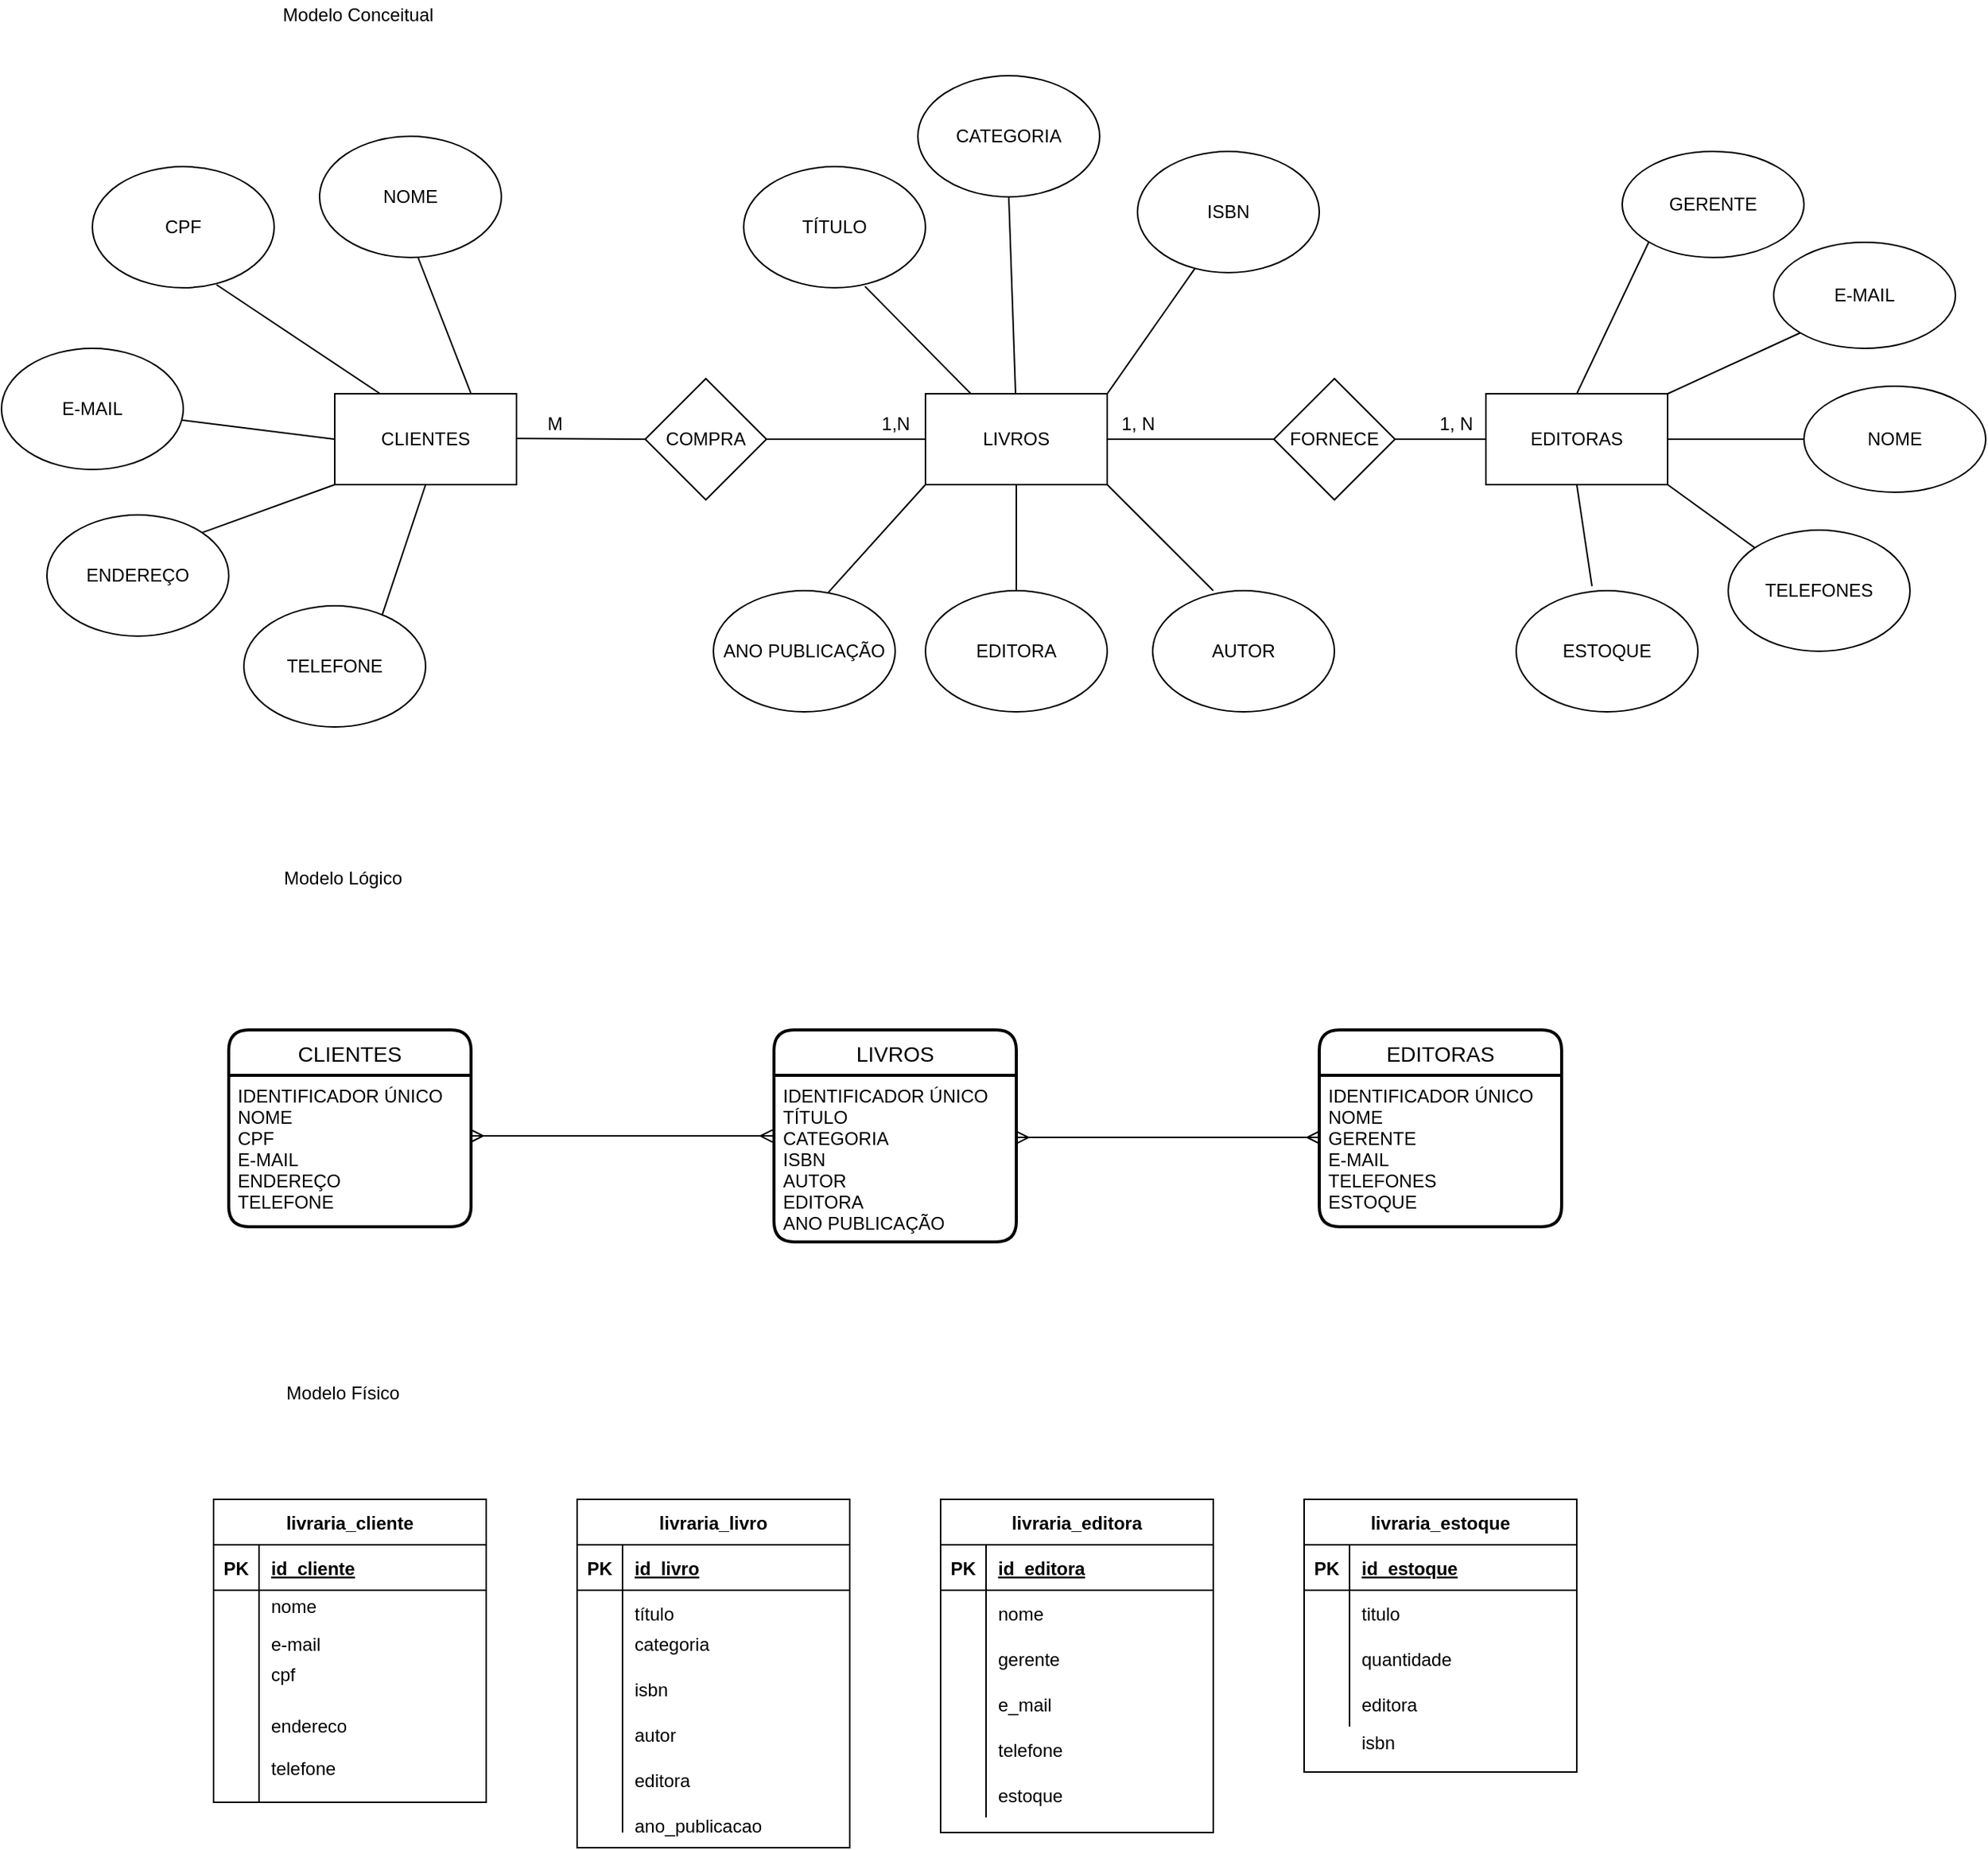 <mxfile version="16.6.6" type="github">
  <diagram id="KlXzqRpHOfjEEtAe2pPi" name="Page-1">
    <mxGraphModel dx="2249" dy="1963" grid="1" gridSize="10" guides="1" tooltips="1" connect="1" arrows="1" fold="1" page="1" pageScale="1" pageWidth="827" pageHeight="1169" math="0" shadow="0">
      <root>
        <mxCell id="0" />
        <mxCell id="1" parent="0" />
        <mxCell id="fMet8g_8rH-50JfMDpG9-1" value="Modelo Conceitual" style="text;html=1;align=center;verticalAlign=middle;resizable=0;points=[];autosize=1;strokeColor=none;fillColor=none;" vertex="1" parent="1">
          <mxGeometry x="-120" y="-70" width="110" height="20" as="geometry" />
        </mxCell>
        <mxCell id="fMet8g_8rH-50JfMDpG9-2" value="LIVROS" style="rounded=0;whiteSpace=wrap;html=1;" vertex="1" parent="1">
          <mxGeometry x="310" y="190" width="120" height="60" as="geometry" />
        </mxCell>
        <mxCell id="fMet8g_8rH-50JfMDpG9-4" value="" style="endArrow=none;html=1;rounded=0;exitX=1;exitY=0.5;exitDx=0;exitDy=0;startArrow=none;entryX=0;entryY=0.5;entryDx=0;entryDy=0;" edge="1" parent="1" source="fMet8g_8rH-50JfMDpG9-15" target="fMet8g_8rH-50JfMDpG9-7">
          <mxGeometry width="50" height="50" relative="1" as="geometry">
            <mxPoint x="380" y="210" as="sourcePoint" />
            <mxPoint x="590" y="220" as="targetPoint" />
          </mxGeometry>
        </mxCell>
        <mxCell id="fMet8g_8rH-50JfMDpG9-5" value="" style="endArrow=none;html=1;rounded=0;exitX=0;exitY=0.5;exitDx=0;exitDy=0;entryX=1;entryY=0.5;entryDx=0;entryDy=0;" edge="1" parent="1" source="fMet8g_8rH-50JfMDpG9-2" target="fMet8g_8rH-50JfMDpG9-9">
          <mxGeometry width="50" height="50" relative="1" as="geometry">
            <mxPoint x="380" y="210" as="sourcePoint" />
            <mxPoint x="210" y="220" as="targetPoint" />
          </mxGeometry>
        </mxCell>
        <mxCell id="fMet8g_8rH-50JfMDpG9-6" value="CLIENTES" style="rounded=0;whiteSpace=wrap;html=1;" vertex="1" parent="1">
          <mxGeometry x="-80" y="190" width="120" height="60" as="geometry" />
        </mxCell>
        <mxCell id="fMet8g_8rH-50JfMDpG9-7" value="EDITORAS" style="rounded=0;whiteSpace=wrap;html=1;" vertex="1" parent="1">
          <mxGeometry x="680" y="190" width="120" height="60" as="geometry" />
        </mxCell>
        <mxCell id="fMet8g_8rH-50JfMDpG9-8" value="" style="endArrow=none;html=1;rounded=0;exitX=0;exitY=0.5;exitDx=0;exitDy=0;" edge="1" parent="1" source="fMet8g_8rH-50JfMDpG9-9">
          <mxGeometry width="50" height="50" relative="1" as="geometry">
            <mxPoint x="120" y="219.5" as="sourcePoint" />
            <mxPoint x="40" y="219.5" as="targetPoint" />
          </mxGeometry>
        </mxCell>
        <mxCell id="fMet8g_8rH-50JfMDpG9-9" value="COMPRA" style="rhombus;whiteSpace=wrap;html=1;" vertex="1" parent="1">
          <mxGeometry x="125" y="180" width="80" height="80" as="geometry" />
        </mxCell>
        <mxCell id="fMet8g_8rH-50JfMDpG9-12" value="" style="endArrow=none;html=1;rounded=0;exitX=0.5;exitY=0;exitDx=0;exitDy=0;" edge="1" parent="1" source="fMet8g_8rH-50JfMDpG9-34">
          <mxGeometry width="50" height="50" relative="1" as="geometry">
            <mxPoint x="370" y="310" as="sourcePoint" />
            <mxPoint x="370" y="250" as="targetPoint" />
          </mxGeometry>
        </mxCell>
        <mxCell id="fMet8g_8rH-50JfMDpG9-15" value="FORNECE" style="rhombus;whiteSpace=wrap;html=1;" vertex="1" parent="1">
          <mxGeometry x="540" y="180" width="80" height="80" as="geometry" />
        </mxCell>
        <mxCell id="fMet8g_8rH-50JfMDpG9-16" value="" style="endArrow=none;html=1;rounded=0;exitX=1;exitY=0.5;exitDx=0;exitDy=0;" edge="1" parent="1" source="fMet8g_8rH-50JfMDpG9-2" target="fMet8g_8rH-50JfMDpG9-15">
          <mxGeometry width="50" height="50" relative="1" as="geometry">
            <mxPoint x="430" y="220" as="sourcePoint" />
            <mxPoint x="590" y="220" as="targetPoint" />
          </mxGeometry>
        </mxCell>
        <mxCell id="fMet8g_8rH-50JfMDpG9-17" value="E-MAIL" style="ellipse;whiteSpace=wrap;html=1;" vertex="1" parent="1">
          <mxGeometry x="870" y="90" width="120" height="70" as="geometry" />
        </mxCell>
        <mxCell id="fMet8g_8rH-50JfMDpG9-18" value="" style="endArrow=none;html=1;rounded=0;entryX=0;entryY=1;entryDx=0;entryDy=0;exitX=1;exitY=0;exitDx=0;exitDy=0;" edge="1" parent="1" source="fMet8g_8rH-50JfMDpG9-7" target="fMet8g_8rH-50JfMDpG9-17">
          <mxGeometry width="50" height="50" relative="1" as="geometry">
            <mxPoint x="700" y="190" as="sourcePoint" />
            <mxPoint x="750" y="140" as="targetPoint" />
          </mxGeometry>
        </mxCell>
        <mxCell id="fMet8g_8rH-50JfMDpG9-22" value="" style="endArrow=none;html=1;rounded=0;exitX=0.75;exitY=0;exitDx=0;exitDy=0;" edge="1" parent="1" source="fMet8g_8rH-50JfMDpG9-6">
          <mxGeometry width="50" height="50" relative="1" as="geometry">
            <mxPoint x="-25" y="190" as="sourcePoint" />
            <mxPoint x="-25" y="100" as="targetPoint" />
          </mxGeometry>
        </mxCell>
        <mxCell id="fMet8g_8rH-50JfMDpG9-23" value="NOME" style="ellipse;whiteSpace=wrap;html=1;" vertex="1" parent="1">
          <mxGeometry x="-90" y="20" width="120" height="80" as="geometry" />
        </mxCell>
        <mxCell id="fMet8g_8rH-50JfMDpG9-24" value="" style="endArrow=none;html=1;rounded=0;exitX=0.25;exitY=0;exitDx=0;exitDy=0;entryX=0.683;entryY=0.975;entryDx=0;entryDy=0;entryPerimeter=0;" edge="1" parent="1" source="fMet8g_8rH-50JfMDpG9-6" target="fMet8g_8rH-50JfMDpG9-25">
          <mxGeometry width="50" height="50" relative="1" as="geometry">
            <mxPoint x="-155" y="200" as="sourcePoint" />
            <mxPoint x="-155" y="110" as="targetPoint" />
          </mxGeometry>
        </mxCell>
        <mxCell id="fMet8g_8rH-50JfMDpG9-25" value="CPF" style="ellipse;whiteSpace=wrap;html=1;" vertex="1" parent="1">
          <mxGeometry x="-240" y="40" width="120" height="80" as="geometry" />
        </mxCell>
        <mxCell id="fMet8g_8rH-50JfMDpG9-26" value="" style="endArrow=none;html=1;rounded=0;exitX=0;exitY=0.5;exitDx=0;exitDy=0;" edge="1" parent="1" source="fMet8g_8rH-50JfMDpG9-6" target="fMet8g_8rH-50JfMDpG9-27">
          <mxGeometry width="50" height="50" relative="1" as="geometry">
            <mxPoint x="-140" y="280" as="sourcePoint" />
            <mxPoint x="-215" y="200" as="targetPoint" />
          </mxGeometry>
        </mxCell>
        <mxCell id="fMet8g_8rH-50JfMDpG9-27" value="E-MAIL" style="ellipse;whiteSpace=wrap;html=1;" vertex="1" parent="1">
          <mxGeometry x="-300" y="160" width="120" height="80" as="geometry" />
        </mxCell>
        <mxCell id="fMet8g_8rH-50JfMDpG9-28" value="" style="endArrow=none;html=1;rounded=0;exitX=0;exitY=1;exitDx=0;exitDy=0;entryX=1;entryY=0;entryDx=0;entryDy=0;" edge="1" parent="1" target="fMet8g_8rH-50JfMDpG9-29" source="fMet8g_8rH-50JfMDpG9-6">
          <mxGeometry width="50" height="50" relative="1" as="geometry">
            <mxPoint x="-80" y="320" as="sourcePoint" />
            <mxPoint x="-215" y="300" as="targetPoint" />
          </mxGeometry>
        </mxCell>
        <mxCell id="fMet8g_8rH-50JfMDpG9-29" value="ENDEREÇO" style="ellipse;whiteSpace=wrap;html=1;" vertex="1" parent="1">
          <mxGeometry x="-270" y="270" width="120" height="80" as="geometry" />
        </mxCell>
        <mxCell id="fMet8g_8rH-50JfMDpG9-30" value="" style="endArrow=none;html=1;rounded=0;exitX=0.5;exitY=1;exitDx=0;exitDy=0;entryX=0.75;entryY=0.125;entryDx=0;entryDy=0;entryPerimeter=0;" edge="1" parent="1" target="fMet8g_8rH-50JfMDpG9-31" source="fMet8g_8rH-50JfMDpG9-6">
          <mxGeometry width="50" height="50" relative="1" as="geometry">
            <mxPoint x="50" y="340" as="sourcePoint" />
            <mxPoint x="-85" y="390" as="targetPoint" />
          </mxGeometry>
        </mxCell>
        <mxCell id="fMet8g_8rH-50JfMDpG9-31" value="TELEFONE" style="ellipse;whiteSpace=wrap;html=1;" vertex="1" parent="1">
          <mxGeometry x="-140" y="330" width="120" height="80" as="geometry" />
        </mxCell>
        <mxCell id="fMet8g_8rH-50JfMDpG9-32" value="" style="endArrow=none;html=1;rounded=0;entryX=0.5;entryY=1;entryDx=0;entryDy=0;" edge="1" parent="1" target="fMet8g_8rH-50JfMDpG9-33">
          <mxGeometry width="50" height="50" relative="1" as="geometry">
            <mxPoint x="369.5" y="190" as="sourcePoint" />
            <mxPoint x="369.5" y="130" as="targetPoint" />
          </mxGeometry>
        </mxCell>
        <mxCell id="fMet8g_8rH-50JfMDpG9-33" value="CATEGORIA" style="ellipse;whiteSpace=wrap;html=1;" vertex="1" parent="1">
          <mxGeometry x="305" y="-20" width="120" height="80" as="geometry" />
        </mxCell>
        <mxCell id="fMet8g_8rH-50JfMDpG9-34" value="EDITORA" style="ellipse;whiteSpace=wrap;html=1;" vertex="1" parent="1">
          <mxGeometry x="310" y="320" width="120" height="80" as="geometry" />
        </mxCell>
        <mxCell id="fMet8g_8rH-50JfMDpG9-36" value="" style="endArrow=none;html=1;rounded=0;exitX=0.25;exitY=0;exitDx=0;exitDy=0;entryX=0.667;entryY=0.988;entryDx=0;entryDy=0;entryPerimeter=0;" edge="1" parent="1" source="fMet8g_8rH-50JfMDpG9-2" target="fMet8g_8rH-50JfMDpG9-37">
          <mxGeometry width="50" height="50" relative="1" as="geometry">
            <mxPoint x="300" y="190" as="sourcePoint" />
            <mxPoint x="229.5" y="130" as="targetPoint" />
          </mxGeometry>
        </mxCell>
        <mxCell id="fMet8g_8rH-50JfMDpG9-37" value="TÍTULO" style="ellipse;whiteSpace=wrap;html=1;" vertex="1" parent="1">
          <mxGeometry x="190" y="40" width="120" height="80" as="geometry" />
        </mxCell>
        <mxCell id="fMet8g_8rH-50JfMDpG9-38" value="" style="endArrow=none;html=1;rounded=0;exitX=1;exitY=0;exitDx=0;exitDy=0;entryX=0.317;entryY=0.963;entryDx=0;entryDy=0;entryPerimeter=0;" edge="1" parent="1" source="fMet8g_8rH-50JfMDpG9-2" target="fMet8g_8rH-50JfMDpG9-39">
          <mxGeometry width="50" height="50" relative="1" as="geometry">
            <mxPoint x="499.5" y="190" as="sourcePoint" />
            <mxPoint x="499.5" y="130" as="targetPoint" />
          </mxGeometry>
        </mxCell>
        <mxCell id="fMet8g_8rH-50JfMDpG9-39" value="ISBN" style="ellipse;whiteSpace=wrap;html=1;" vertex="1" parent="1">
          <mxGeometry x="450" y="30" width="120" height="80" as="geometry" />
        </mxCell>
        <mxCell id="fMet8g_8rH-50JfMDpG9-40" value="" style="endArrow=none;html=1;rounded=0;entryX=0;entryY=1;entryDx=0;entryDy=0;exitX=0.633;exitY=0.013;exitDx=0;exitDy=0;exitPerimeter=0;" edge="1" parent="1" source="fMet8g_8rH-50JfMDpG9-41" target="fMet8g_8rH-50JfMDpG9-2">
          <mxGeometry width="50" height="50" relative="1" as="geometry">
            <mxPoint x="240" y="310" as="sourcePoint" />
            <mxPoint x="240" y="250" as="targetPoint" />
          </mxGeometry>
        </mxCell>
        <mxCell id="fMet8g_8rH-50JfMDpG9-41" value="ANO PUBLICAÇÃO" style="ellipse;whiteSpace=wrap;html=1;" vertex="1" parent="1">
          <mxGeometry x="170" y="320" width="120" height="80" as="geometry" />
        </mxCell>
        <mxCell id="fMet8g_8rH-50JfMDpG9-42" value="" style="endArrow=none;html=1;rounded=0;entryX=1;entryY=1;entryDx=0;entryDy=0;" edge="1" parent="1" target="fMet8g_8rH-50JfMDpG9-2">
          <mxGeometry width="50" height="50" relative="1" as="geometry">
            <mxPoint x="500" y="320" as="sourcePoint" />
            <mxPoint x="500" y="260" as="targetPoint" />
          </mxGeometry>
        </mxCell>
        <mxCell id="fMet8g_8rH-50JfMDpG9-43" value="AUTOR" style="ellipse;whiteSpace=wrap;html=1;" vertex="1" parent="1">
          <mxGeometry x="460" y="320" width="120" height="80" as="geometry" />
        </mxCell>
        <mxCell id="fMet8g_8rH-50JfMDpG9-44" value="NOME" style="ellipse;whiteSpace=wrap;html=1;" vertex="1" parent="1">
          <mxGeometry x="890" y="185" width="120" height="70" as="geometry" />
        </mxCell>
        <mxCell id="fMet8g_8rH-50JfMDpG9-45" value="" style="endArrow=none;html=1;rounded=0;entryX=0;entryY=0.5;entryDx=0;entryDy=0;exitX=1;exitY=0.5;exitDx=0;exitDy=0;" edge="1" parent="1" target="fMet8g_8rH-50JfMDpG9-44" source="fMet8g_8rH-50JfMDpG9-7">
          <mxGeometry width="50" height="50" relative="1" as="geometry">
            <mxPoint x="870" y="280" as="sourcePoint" />
            <mxPoint x="920" y="230" as="targetPoint" />
          </mxGeometry>
        </mxCell>
        <mxCell id="fMet8g_8rH-50JfMDpG9-46" value="" style="endArrow=none;html=1;rounded=0;exitX=0;exitY=0;exitDx=0;exitDy=0;entryX=1;entryY=1;entryDx=0;entryDy=0;" edge="1" parent="1" source="fMet8g_8rH-50JfMDpG9-47" target="fMet8g_8rH-50JfMDpG9-7">
          <mxGeometry width="50" height="50" relative="1" as="geometry">
            <mxPoint x="850" y="290" as="sourcePoint" />
            <mxPoint x="760" y="250" as="targetPoint" />
          </mxGeometry>
        </mxCell>
        <mxCell id="fMet8g_8rH-50JfMDpG9-47" value="TELEFONES" style="ellipse;whiteSpace=wrap;html=1;" vertex="1" parent="1">
          <mxGeometry x="840" y="280" width="120" height="80" as="geometry" />
        </mxCell>
        <mxCell id="fMet8g_8rH-50JfMDpG9-48" value="M" style="text;html=1;align=center;verticalAlign=middle;resizable=0;points=[];autosize=1;strokeColor=none;fillColor=none;" vertex="1" parent="1">
          <mxGeometry x="50" y="200" width="30" height="20" as="geometry" />
        </mxCell>
        <mxCell id="fMet8g_8rH-50JfMDpG9-49" value="1,N" style="text;html=1;align=center;verticalAlign=middle;resizable=0;points=[];autosize=1;strokeColor=none;fillColor=none;" vertex="1" parent="1">
          <mxGeometry x="275" y="200" width="30" height="20" as="geometry" />
        </mxCell>
        <mxCell id="fMet8g_8rH-50JfMDpG9-50" value="1, N" style="text;html=1;align=center;verticalAlign=middle;resizable=0;points=[];autosize=1;strokeColor=none;fillColor=none;" vertex="1" parent="1">
          <mxGeometry x="430" y="200" width="40" height="20" as="geometry" />
        </mxCell>
        <mxCell id="fMet8g_8rH-50JfMDpG9-51" value="1, N" style="text;html=1;align=center;verticalAlign=middle;resizable=0;points=[];autosize=1;strokeColor=none;fillColor=none;" vertex="1" parent="1">
          <mxGeometry x="640" y="200" width="40" height="20" as="geometry" />
        </mxCell>
        <mxCell id="fMet8g_8rH-50JfMDpG9-52" value="ESTOQUE" style="ellipse;whiteSpace=wrap;html=1;" vertex="1" parent="1">
          <mxGeometry x="700" y="320" width="120" height="80" as="geometry" />
        </mxCell>
        <mxCell id="fMet8g_8rH-50JfMDpG9-53" value="" style="endArrow=none;html=1;rounded=0;exitX=0.417;exitY=-0.037;exitDx=0;exitDy=0;exitPerimeter=0;" edge="1" parent="1" source="fMet8g_8rH-50JfMDpG9-52">
          <mxGeometry width="50" height="50" relative="1" as="geometry">
            <mxPoint x="690" y="300" as="sourcePoint" />
            <mxPoint x="740" y="250" as="targetPoint" />
          </mxGeometry>
        </mxCell>
        <mxCell id="fMet8g_8rH-50JfMDpG9-57" value="GERENTE" style="ellipse;whiteSpace=wrap;html=1;" vertex="1" parent="1">
          <mxGeometry x="770" y="30" width="120" height="70" as="geometry" />
        </mxCell>
        <mxCell id="fMet8g_8rH-50JfMDpG9-58" value="" style="endArrow=none;html=1;rounded=0;entryX=0;entryY=1;entryDx=0;entryDy=0;exitX=0.5;exitY=0;exitDx=0;exitDy=0;" edge="1" parent="1" target="fMet8g_8rH-50JfMDpG9-57" source="fMet8g_8rH-50JfMDpG9-7">
          <mxGeometry width="50" height="50" relative="1" as="geometry">
            <mxPoint x="630" y="165" as="sourcePoint" />
            <mxPoint x="640" y="115" as="targetPoint" />
          </mxGeometry>
        </mxCell>
        <mxCell id="fMet8g_8rH-50JfMDpG9-63" value="&lt;span style=&quot;color: rgba(0 , 0 , 0 , 0) ; font-family: monospace ; font-size: 0px&quot;&gt;%3CmxGraphModel%3E%3Croot%3E%3CmxCell%20id%3D%220%22%2F%3E%3CmxCell%20id%3D%221%22%20parent%3D%220%22%2F%3E%3CmxCell%20id%3D%222%22%20value%3D%22Modelo%20L%C3%B3gico%22%20style%3D%22text%3Bhtml%3D1%3Balign%3Dcenter%3BverticalAlign%3Dmiddle%3Bresizable%3D0%3Bpoints%3D%5B%5D%3Bautosize%3D1%3BstrokeColor%3Dnone%3BfillColor%3Dnone%3B%22%20vertex%3D%221%22%20parent%3D%221%22%3E%3CmxGeometry%20x%3D%22-90%22%20y%3D%22290%22%20width%3D%2290%22%20height%3D%2220%22%20as%3D%22geometry%22%2F%3E%3C%2FmxCell%3E%3C%2Froot%3E%3C%2FmxGraphModel%3E&lt;/span&gt;" style="text;html=1;align=center;verticalAlign=middle;resizable=0;points=[];autosize=1;strokeColor=none;fillColor=none;" vertex="1" parent="1">
          <mxGeometry x="-180" y="500" width="20" height="20" as="geometry" />
        </mxCell>
        <mxCell id="fMet8g_8rH-50JfMDpG9-64" value="Modelo Lógico" style="text;html=1;align=center;verticalAlign=middle;resizable=0;points=[];autosize=1;strokeColor=none;fillColor=none;" vertex="1" parent="1">
          <mxGeometry x="-120" y="500" width="90" height="20" as="geometry" />
        </mxCell>
        <mxCell id="fMet8g_8rH-50JfMDpG9-65" value="EDITORAS" style="swimlane;childLayout=stackLayout;horizontal=1;startSize=30;horizontalStack=0;rounded=1;fontSize=14;fontStyle=0;strokeWidth=2;resizeParent=0;resizeLast=1;shadow=0;dashed=0;align=center;" vertex="1" parent="1">
          <mxGeometry x="570" y="610" width="160" height="130" as="geometry" />
        </mxCell>
        <mxCell id="fMet8g_8rH-50JfMDpG9-66" value="IDENTIFICADOR ÚNICO&#xa;NOME&#xa;GERENTE&#xa;E-MAIL&#xa;TELEFONES&#xa;ESTOQUE" style="align=left;strokeColor=none;fillColor=none;spacingLeft=4;fontSize=12;verticalAlign=top;resizable=0;rotatable=0;part=1;" vertex="1" parent="fMet8g_8rH-50JfMDpG9-65">
          <mxGeometry y="30" width="160" height="100" as="geometry" />
        </mxCell>
        <mxCell id="fMet8g_8rH-50JfMDpG9-67" value="LIVROS" style="swimlane;childLayout=stackLayout;horizontal=1;startSize=30;horizontalStack=0;rounded=1;fontSize=14;fontStyle=0;strokeWidth=2;resizeParent=0;resizeLast=1;shadow=0;dashed=0;align=center;" vertex="1" parent="1">
          <mxGeometry x="210" y="610" width="160" height="140" as="geometry" />
        </mxCell>
        <mxCell id="fMet8g_8rH-50JfMDpG9-68" value="IDENTIFICADOR ÚNICO&#xa;TÍTULO&#xa;CATEGORIA&#xa;ISBN&#xa;AUTOR&#xa;EDITORA&#xa;ANO PUBLICAÇÃO&#xa;" style="align=left;strokeColor=none;fillColor=none;spacingLeft=4;fontSize=12;verticalAlign=top;resizable=0;rotatable=0;part=1;" vertex="1" parent="fMet8g_8rH-50JfMDpG9-67">
          <mxGeometry y="30" width="160" height="110" as="geometry" />
        </mxCell>
        <mxCell id="fMet8g_8rH-50JfMDpG9-69" value="CLIENTES" style="swimlane;childLayout=stackLayout;horizontal=1;startSize=30;horizontalStack=0;rounded=1;fontSize=14;fontStyle=0;strokeWidth=2;resizeParent=0;resizeLast=1;shadow=0;dashed=0;align=center;" vertex="1" parent="1">
          <mxGeometry x="-150" y="610" width="160" height="130" as="geometry" />
        </mxCell>
        <mxCell id="fMet8g_8rH-50JfMDpG9-70" value="IDENTIFICADOR ÚNICO&#xa;NOME&#xa;CPF&#xa;E-MAIL&#xa;ENDEREÇO&#xa;TELEFONE&#xa;" style="align=left;strokeColor=none;fillColor=none;spacingLeft=4;fontSize=12;verticalAlign=top;resizable=0;rotatable=0;part=1;" vertex="1" parent="fMet8g_8rH-50JfMDpG9-69">
          <mxGeometry y="30" width="160" height="100" as="geometry" />
        </mxCell>
        <mxCell id="fMet8g_8rH-50JfMDpG9-71" value="" style="edgeStyle=entityRelationEdgeStyle;fontSize=12;html=1;endArrow=ERmany;startArrow=ERmany;rounded=0;entryX=-0.006;entryY=0.364;entryDx=0;entryDy=0;exitX=1;exitY=0.5;exitDx=0;exitDy=0;entryPerimeter=0;" edge="1" parent="1" target="fMet8g_8rH-50JfMDpG9-68">
          <mxGeometry width="100" height="100" relative="1" as="geometry">
            <mxPoint x="10" y="680" as="sourcePoint" />
            <mxPoint x="140" y="680" as="targetPoint" />
          </mxGeometry>
        </mxCell>
        <mxCell id="fMet8g_8rH-50JfMDpG9-72" value="" style="edgeStyle=entityRelationEdgeStyle;fontSize=12;html=1;endArrow=ERmany;startArrow=ERmany;rounded=0;exitX=1;exitY=0.5;exitDx=0;exitDy=0;" edge="1" parent="1">
          <mxGeometry width="100" height="100" relative="1" as="geometry">
            <mxPoint x="370" y="681.03" as="sourcePoint" />
            <mxPoint x="570" y="681" as="targetPoint" />
          </mxGeometry>
        </mxCell>
        <mxCell id="fMet8g_8rH-50JfMDpG9-75" value="Modelo Físico" style="text;html=1;align=center;verticalAlign=middle;resizable=0;points=[];autosize=1;strokeColor=none;fillColor=none;" vertex="1" parent="1">
          <mxGeometry x="-120" y="840" width="90" height="20" as="geometry" />
        </mxCell>
        <mxCell id="fMet8g_8rH-50JfMDpG9-76" value="livraria_cliente" style="shape=table;startSize=30;container=1;collapsible=1;childLayout=tableLayout;fixedRows=1;rowLines=0;fontStyle=1;align=center;resizeLast=1;" vertex="1" parent="1">
          <mxGeometry x="-160" y="920" width="180" height="200" as="geometry" />
        </mxCell>
        <mxCell id="fMet8g_8rH-50JfMDpG9-77" value="" style="shape=tableRow;horizontal=0;startSize=0;swimlaneHead=0;swimlaneBody=0;fillColor=none;collapsible=0;dropTarget=0;points=[[0,0.5],[1,0.5]];portConstraint=eastwest;top=0;left=0;right=0;bottom=1;" vertex="1" parent="fMet8g_8rH-50JfMDpG9-76">
          <mxGeometry y="30" width="180" height="30" as="geometry" />
        </mxCell>
        <mxCell id="fMet8g_8rH-50JfMDpG9-78" value="PK" style="shape=partialRectangle;connectable=0;fillColor=none;top=0;left=0;bottom=0;right=0;fontStyle=1;overflow=hidden;" vertex="1" parent="fMet8g_8rH-50JfMDpG9-77">
          <mxGeometry width="30" height="30" as="geometry">
            <mxRectangle width="30" height="30" as="alternateBounds" />
          </mxGeometry>
        </mxCell>
        <mxCell id="fMet8g_8rH-50JfMDpG9-79" value="id_cliente" style="shape=partialRectangle;connectable=0;fillColor=none;top=0;left=0;bottom=0;right=0;align=left;spacingLeft=6;fontStyle=5;overflow=hidden;" vertex="1" parent="fMet8g_8rH-50JfMDpG9-77">
          <mxGeometry x="30" width="150" height="30" as="geometry">
            <mxRectangle width="150" height="30" as="alternateBounds" />
          </mxGeometry>
        </mxCell>
        <mxCell id="fMet8g_8rH-50JfMDpG9-80" value="" style="shape=tableRow;horizontal=0;startSize=0;swimlaneHead=0;swimlaneBody=0;fillColor=none;collapsible=0;dropTarget=0;points=[[0,0.5],[1,0.5]];portConstraint=eastwest;top=0;left=0;right=0;bottom=0;" vertex="1" parent="fMet8g_8rH-50JfMDpG9-76">
          <mxGeometry y="60" width="180" height="20" as="geometry" />
        </mxCell>
        <mxCell id="fMet8g_8rH-50JfMDpG9-81" value="" style="shape=partialRectangle;connectable=0;fillColor=none;top=0;left=0;bottom=0;right=0;editable=1;overflow=hidden;" vertex="1" parent="fMet8g_8rH-50JfMDpG9-80">
          <mxGeometry width="30" height="20" as="geometry">
            <mxRectangle width="30" height="20" as="alternateBounds" />
          </mxGeometry>
        </mxCell>
        <mxCell id="fMet8g_8rH-50JfMDpG9-82" value="nome" style="shape=partialRectangle;connectable=0;fillColor=none;top=0;left=0;bottom=0;right=0;align=left;spacingLeft=6;overflow=hidden;" vertex="1" parent="fMet8g_8rH-50JfMDpG9-80">
          <mxGeometry x="30" width="150" height="20" as="geometry">
            <mxRectangle width="150" height="20" as="alternateBounds" />
          </mxGeometry>
        </mxCell>
        <mxCell id="fMet8g_8rH-50JfMDpG9-83" value="" style="shape=tableRow;horizontal=0;startSize=0;swimlaneHead=0;swimlaneBody=0;fillColor=none;collapsible=0;dropTarget=0;points=[[0,0.5],[1,0.5]];portConstraint=eastwest;top=0;left=0;right=0;bottom=0;" vertex="1" parent="fMet8g_8rH-50JfMDpG9-76">
          <mxGeometry y="80" width="180" height="60" as="geometry" />
        </mxCell>
        <mxCell id="fMet8g_8rH-50JfMDpG9-84" value="" style="shape=partialRectangle;connectable=0;fillColor=none;top=0;left=0;bottom=0;right=0;editable=1;overflow=hidden;" vertex="1" parent="fMet8g_8rH-50JfMDpG9-83">
          <mxGeometry width="30" height="60" as="geometry">
            <mxRectangle width="30" height="60" as="alternateBounds" />
          </mxGeometry>
        </mxCell>
        <mxCell id="fMet8g_8rH-50JfMDpG9-85" value="" style="shape=partialRectangle;connectable=0;fillColor=none;top=0;left=0;bottom=0;right=0;align=left;spacingLeft=6;overflow=hidden;" vertex="1" parent="fMet8g_8rH-50JfMDpG9-83">
          <mxGeometry x="30" width="150" height="60" as="geometry">
            <mxRectangle width="150" height="60" as="alternateBounds" />
          </mxGeometry>
        </mxCell>
        <mxCell id="fMet8g_8rH-50JfMDpG9-86" value="" style="shape=tableRow;horizontal=0;startSize=0;swimlaneHead=0;swimlaneBody=0;fillColor=none;collapsible=0;dropTarget=0;points=[[0,0.5],[1,0.5]];portConstraint=eastwest;top=0;left=0;right=0;bottom=0;" vertex="1" parent="fMet8g_8rH-50JfMDpG9-76">
          <mxGeometry y="140" width="180" height="60" as="geometry" />
        </mxCell>
        <mxCell id="fMet8g_8rH-50JfMDpG9-87" value="" style="shape=partialRectangle;connectable=0;fillColor=none;top=0;left=0;bottom=0;right=0;editable=1;overflow=hidden;" vertex="1" parent="fMet8g_8rH-50JfMDpG9-86">
          <mxGeometry width="30" height="60" as="geometry">
            <mxRectangle width="30" height="60" as="alternateBounds" />
          </mxGeometry>
        </mxCell>
        <mxCell id="fMet8g_8rH-50JfMDpG9-88" value="endereco&#xa;&#xa;telefone&#xa;" style="shape=partialRectangle;connectable=0;fillColor=none;top=0;left=0;bottom=0;right=0;align=left;spacingLeft=6;overflow=hidden;" vertex="1" parent="fMet8g_8rH-50JfMDpG9-86">
          <mxGeometry x="30" width="150" height="60" as="geometry">
            <mxRectangle width="150" height="60" as="alternateBounds" />
          </mxGeometry>
        </mxCell>
        <mxCell id="fMet8g_8rH-50JfMDpG9-89" value="livraria_livro" style="shape=table;startSize=30;container=1;collapsible=1;childLayout=tableLayout;fixedRows=1;rowLines=0;fontStyle=1;align=center;resizeLast=1;" vertex="1" parent="1">
          <mxGeometry x="80" y="920" width="180" height="230" as="geometry" />
        </mxCell>
        <mxCell id="fMet8g_8rH-50JfMDpG9-90" value="" style="shape=tableRow;horizontal=0;startSize=0;swimlaneHead=0;swimlaneBody=0;fillColor=none;collapsible=0;dropTarget=0;points=[[0,0.5],[1,0.5]];portConstraint=eastwest;top=0;left=0;right=0;bottom=1;" vertex="1" parent="fMet8g_8rH-50JfMDpG9-89">
          <mxGeometry y="30" width="180" height="30" as="geometry" />
        </mxCell>
        <mxCell id="fMet8g_8rH-50JfMDpG9-91" value="PK" style="shape=partialRectangle;connectable=0;fillColor=none;top=0;left=0;bottom=0;right=0;fontStyle=1;overflow=hidden;" vertex="1" parent="fMet8g_8rH-50JfMDpG9-90">
          <mxGeometry width="30" height="30" as="geometry">
            <mxRectangle width="30" height="30" as="alternateBounds" />
          </mxGeometry>
        </mxCell>
        <mxCell id="fMet8g_8rH-50JfMDpG9-92" value="id_livro" style="shape=partialRectangle;connectable=0;fillColor=none;top=0;left=0;bottom=0;right=0;align=left;spacingLeft=6;fontStyle=5;overflow=hidden;" vertex="1" parent="fMet8g_8rH-50JfMDpG9-90">
          <mxGeometry x="30" width="150" height="30" as="geometry">
            <mxRectangle width="150" height="30" as="alternateBounds" />
          </mxGeometry>
        </mxCell>
        <mxCell id="fMet8g_8rH-50JfMDpG9-93" value="" style="shape=tableRow;horizontal=0;startSize=0;swimlaneHead=0;swimlaneBody=0;fillColor=none;collapsible=0;dropTarget=0;points=[[0,0.5],[1,0.5]];portConstraint=eastwest;top=0;left=0;right=0;bottom=0;" vertex="1" parent="fMet8g_8rH-50JfMDpG9-89">
          <mxGeometry y="60" width="180" height="30" as="geometry" />
        </mxCell>
        <mxCell id="fMet8g_8rH-50JfMDpG9-94" value="" style="shape=partialRectangle;connectable=0;fillColor=none;top=0;left=0;bottom=0;right=0;editable=1;overflow=hidden;" vertex="1" parent="fMet8g_8rH-50JfMDpG9-93">
          <mxGeometry width="30" height="30" as="geometry">
            <mxRectangle width="30" height="30" as="alternateBounds" />
          </mxGeometry>
        </mxCell>
        <mxCell id="fMet8g_8rH-50JfMDpG9-95" value="título" style="shape=partialRectangle;connectable=0;fillColor=none;top=0;left=0;bottom=0;right=0;align=left;spacingLeft=6;overflow=hidden;" vertex="1" parent="fMet8g_8rH-50JfMDpG9-93">
          <mxGeometry x="30" width="150" height="30" as="geometry">
            <mxRectangle width="150" height="30" as="alternateBounds" />
          </mxGeometry>
        </mxCell>
        <mxCell id="fMet8g_8rH-50JfMDpG9-96" value="" style="shape=tableRow;horizontal=0;startSize=0;swimlaneHead=0;swimlaneBody=0;fillColor=none;collapsible=0;dropTarget=0;points=[[0,0.5],[1,0.5]];portConstraint=eastwest;top=0;left=0;right=0;bottom=0;" vertex="1" parent="fMet8g_8rH-50JfMDpG9-89">
          <mxGeometry y="90" width="180" height="30" as="geometry" />
        </mxCell>
        <mxCell id="fMet8g_8rH-50JfMDpG9-97" value="" style="shape=partialRectangle;connectable=0;fillColor=none;top=0;left=0;bottom=0;right=0;editable=1;overflow=hidden;" vertex="1" parent="fMet8g_8rH-50JfMDpG9-96">
          <mxGeometry width="30" height="30" as="geometry">
            <mxRectangle width="30" height="30" as="alternateBounds" />
          </mxGeometry>
        </mxCell>
        <mxCell id="fMet8g_8rH-50JfMDpG9-98" value="" style="shape=partialRectangle;connectable=0;fillColor=none;top=0;left=0;bottom=0;right=0;align=left;spacingLeft=6;overflow=hidden;" vertex="1" parent="fMet8g_8rH-50JfMDpG9-96">
          <mxGeometry x="30" width="150" height="30" as="geometry">
            <mxRectangle width="150" height="30" as="alternateBounds" />
          </mxGeometry>
        </mxCell>
        <mxCell id="fMet8g_8rH-50JfMDpG9-99" value="" style="shape=tableRow;horizontal=0;startSize=0;swimlaneHead=0;swimlaneBody=0;fillColor=none;collapsible=0;dropTarget=0;points=[[0,0.5],[1,0.5]];portConstraint=eastwest;top=0;left=0;right=0;bottom=0;" vertex="1" parent="fMet8g_8rH-50JfMDpG9-89">
          <mxGeometry y="120" width="180" height="100" as="geometry" />
        </mxCell>
        <mxCell id="fMet8g_8rH-50JfMDpG9-100" value="" style="shape=partialRectangle;connectable=0;fillColor=none;top=0;left=0;bottom=0;right=0;editable=1;overflow=hidden;" vertex="1" parent="fMet8g_8rH-50JfMDpG9-99">
          <mxGeometry width="30" height="100" as="geometry">
            <mxRectangle width="30" height="100" as="alternateBounds" />
          </mxGeometry>
        </mxCell>
        <mxCell id="fMet8g_8rH-50JfMDpG9-101" value="" style="shape=partialRectangle;connectable=0;fillColor=none;top=0;left=0;bottom=0;right=0;align=left;spacingLeft=6;overflow=hidden;" vertex="1" parent="fMet8g_8rH-50JfMDpG9-99">
          <mxGeometry x="30" width="150" height="100" as="geometry">
            <mxRectangle width="150" height="100" as="alternateBounds" />
          </mxGeometry>
        </mxCell>
        <mxCell id="fMet8g_8rH-50JfMDpG9-102" value="livraria_editora" style="shape=table;startSize=30;container=1;collapsible=1;childLayout=tableLayout;fixedRows=1;rowLines=0;fontStyle=1;align=center;resizeLast=1;" vertex="1" parent="1">
          <mxGeometry x="320" y="920" width="180" height="220" as="geometry" />
        </mxCell>
        <mxCell id="fMet8g_8rH-50JfMDpG9-103" value="" style="shape=tableRow;horizontal=0;startSize=0;swimlaneHead=0;swimlaneBody=0;fillColor=none;collapsible=0;dropTarget=0;points=[[0,0.5],[1,0.5]];portConstraint=eastwest;top=0;left=0;right=0;bottom=1;" vertex="1" parent="fMet8g_8rH-50JfMDpG9-102">
          <mxGeometry y="30" width="180" height="30" as="geometry" />
        </mxCell>
        <mxCell id="fMet8g_8rH-50JfMDpG9-104" value="PK" style="shape=partialRectangle;connectable=0;fillColor=none;top=0;left=0;bottom=0;right=0;fontStyle=1;overflow=hidden;" vertex="1" parent="fMet8g_8rH-50JfMDpG9-103">
          <mxGeometry width="30" height="30" as="geometry">
            <mxRectangle width="30" height="30" as="alternateBounds" />
          </mxGeometry>
        </mxCell>
        <mxCell id="fMet8g_8rH-50JfMDpG9-105" value="id_editora" style="shape=partialRectangle;connectable=0;fillColor=none;top=0;left=0;bottom=0;right=0;align=left;spacingLeft=6;fontStyle=5;overflow=hidden;" vertex="1" parent="fMet8g_8rH-50JfMDpG9-103">
          <mxGeometry x="30" width="150" height="30" as="geometry">
            <mxRectangle width="150" height="30" as="alternateBounds" />
          </mxGeometry>
        </mxCell>
        <mxCell id="fMet8g_8rH-50JfMDpG9-106" value="" style="shape=tableRow;horizontal=0;startSize=0;swimlaneHead=0;swimlaneBody=0;fillColor=none;collapsible=0;dropTarget=0;points=[[0,0.5],[1,0.5]];portConstraint=eastwest;top=0;left=0;right=0;bottom=0;" vertex="1" parent="fMet8g_8rH-50JfMDpG9-102">
          <mxGeometry y="60" width="180" height="30" as="geometry" />
        </mxCell>
        <mxCell id="fMet8g_8rH-50JfMDpG9-107" value="" style="shape=partialRectangle;connectable=0;fillColor=none;top=0;left=0;bottom=0;right=0;editable=1;overflow=hidden;" vertex="1" parent="fMet8g_8rH-50JfMDpG9-106">
          <mxGeometry width="30" height="30" as="geometry">
            <mxRectangle width="30" height="30" as="alternateBounds" />
          </mxGeometry>
        </mxCell>
        <mxCell id="fMet8g_8rH-50JfMDpG9-108" value="nome" style="shape=partialRectangle;connectable=0;fillColor=none;top=0;left=0;bottom=0;right=0;align=left;spacingLeft=6;overflow=hidden;" vertex="1" parent="fMet8g_8rH-50JfMDpG9-106">
          <mxGeometry x="30" width="150" height="30" as="geometry">
            <mxRectangle width="150" height="30" as="alternateBounds" />
          </mxGeometry>
        </mxCell>
        <mxCell id="fMet8g_8rH-50JfMDpG9-109" value="" style="shape=tableRow;horizontal=0;startSize=0;swimlaneHead=0;swimlaneBody=0;fillColor=none;collapsible=0;dropTarget=0;points=[[0,0.5],[1,0.5]];portConstraint=eastwest;top=0;left=0;right=0;bottom=0;" vertex="1" parent="fMet8g_8rH-50JfMDpG9-102">
          <mxGeometry y="90" width="180" height="30" as="geometry" />
        </mxCell>
        <mxCell id="fMet8g_8rH-50JfMDpG9-110" value="" style="shape=partialRectangle;connectable=0;fillColor=none;top=0;left=0;bottom=0;right=0;editable=1;overflow=hidden;" vertex="1" parent="fMet8g_8rH-50JfMDpG9-109">
          <mxGeometry width="30" height="30" as="geometry">
            <mxRectangle width="30" height="30" as="alternateBounds" />
          </mxGeometry>
        </mxCell>
        <mxCell id="fMet8g_8rH-50JfMDpG9-111" value="gerente" style="shape=partialRectangle;connectable=0;fillColor=none;top=0;left=0;bottom=0;right=0;align=left;spacingLeft=6;overflow=hidden;" vertex="1" parent="fMet8g_8rH-50JfMDpG9-109">
          <mxGeometry x="30" width="150" height="30" as="geometry">
            <mxRectangle width="150" height="30" as="alternateBounds" />
          </mxGeometry>
        </mxCell>
        <mxCell id="fMet8g_8rH-50JfMDpG9-112" value="" style="shape=tableRow;horizontal=0;startSize=0;swimlaneHead=0;swimlaneBody=0;fillColor=none;collapsible=0;dropTarget=0;points=[[0,0.5],[1,0.5]];portConstraint=eastwest;top=0;left=0;right=0;bottom=0;" vertex="1" parent="fMet8g_8rH-50JfMDpG9-102">
          <mxGeometry y="120" width="180" height="90" as="geometry" />
        </mxCell>
        <mxCell id="fMet8g_8rH-50JfMDpG9-113" value="" style="shape=partialRectangle;connectable=0;fillColor=none;top=0;left=0;bottom=0;right=0;editable=1;overflow=hidden;" vertex="1" parent="fMet8g_8rH-50JfMDpG9-112">
          <mxGeometry width="30" height="90" as="geometry">
            <mxRectangle width="30" height="90" as="alternateBounds" />
          </mxGeometry>
        </mxCell>
        <mxCell id="fMet8g_8rH-50JfMDpG9-114" value="telefone" style="shape=partialRectangle;connectable=0;fillColor=none;top=0;left=0;bottom=0;right=0;align=left;spacingLeft=6;overflow=hidden;" vertex="1" parent="fMet8g_8rH-50JfMDpG9-112">
          <mxGeometry x="30" width="150" height="90" as="geometry">
            <mxRectangle width="150" height="90" as="alternateBounds" />
          </mxGeometry>
        </mxCell>
        <mxCell id="fMet8g_8rH-50JfMDpG9-115" value="livraria_estoque" style="shape=table;startSize=30;container=1;collapsible=1;childLayout=tableLayout;fixedRows=1;rowLines=0;fontStyle=1;align=center;resizeLast=1;" vertex="1" parent="1">
          <mxGeometry x="560" y="920" width="180" height="180" as="geometry" />
        </mxCell>
        <mxCell id="fMet8g_8rH-50JfMDpG9-116" value="" style="shape=tableRow;horizontal=0;startSize=0;swimlaneHead=0;swimlaneBody=0;fillColor=none;collapsible=0;dropTarget=0;points=[[0,0.5],[1,0.5]];portConstraint=eastwest;top=0;left=0;right=0;bottom=1;" vertex="1" parent="fMet8g_8rH-50JfMDpG9-115">
          <mxGeometry y="30" width="180" height="30" as="geometry" />
        </mxCell>
        <mxCell id="fMet8g_8rH-50JfMDpG9-117" value="PK" style="shape=partialRectangle;connectable=0;fillColor=none;top=0;left=0;bottom=0;right=0;fontStyle=1;overflow=hidden;" vertex="1" parent="fMet8g_8rH-50JfMDpG9-116">
          <mxGeometry width="30" height="30" as="geometry">
            <mxRectangle width="30" height="30" as="alternateBounds" />
          </mxGeometry>
        </mxCell>
        <mxCell id="fMet8g_8rH-50JfMDpG9-118" value="id_estoque" style="shape=partialRectangle;connectable=0;fillColor=none;top=0;left=0;bottom=0;right=0;align=left;spacingLeft=6;fontStyle=5;overflow=hidden;" vertex="1" parent="fMet8g_8rH-50JfMDpG9-116">
          <mxGeometry x="30" width="150" height="30" as="geometry">
            <mxRectangle width="150" height="30" as="alternateBounds" />
          </mxGeometry>
        </mxCell>
        <mxCell id="fMet8g_8rH-50JfMDpG9-119" value="" style="shape=tableRow;horizontal=0;startSize=0;swimlaneHead=0;swimlaneBody=0;fillColor=none;collapsible=0;dropTarget=0;points=[[0,0.5],[1,0.5]];portConstraint=eastwest;top=0;left=0;right=0;bottom=0;" vertex="1" parent="fMet8g_8rH-50JfMDpG9-115">
          <mxGeometry y="60" width="180" height="30" as="geometry" />
        </mxCell>
        <mxCell id="fMet8g_8rH-50JfMDpG9-120" value="" style="shape=partialRectangle;connectable=0;fillColor=none;top=0;left=0;bottom=0;right=0;editable=1;overflow=hidden;" vertex="1" parent="fMet8g_8rH-50JfMDpG9-119">
          <mxGeometry width="30" height="30" as="geometry">
            <mxRectangle width="30" height="30" as="alternateBounds" />
          </mxGeometry>
        </mxCell>
        <mxCell id="fMet8g_8rH-50JfMDpG9-121" value="titulo" style="shape=partialRectangle;connectable=0;fillColor=none;top=0;left=0;bottom=0;right=0;align=left;spacingLeft=6;overflow=hidden;" vertex="1" parent="fMet8g_8rH-50JfMDpG9-119">
          <mxGeometry x="30" width="150" height="30" as="geometry">
            <mxRectangle width="150" height="30" as="alternateBounds" />
          </mxGeometry>
        </mxCell>
        <mxCell id="fMet8g_8rH-50JfMDpG9-122" value="" style="shape=tableRow;horizontal=0;startSize=0;swimlaneHead=0;swimlaneBody=0;fillColor=none;collapsible=0;dropTarget=0;points=[[0,0.5],[1,0.5]];portConstraint=eastwest;top=0;left=0;right=0;bottom=0;" vertex="1" parent="fMet8g_8rH-50JfMDpG9-115">
          <mxGeometry y="90" width="180" height="30" as="geometry" />
        </mxCell>
        <mxCell id="fMet8g_8rH-50JfMDpG9-123" value="" style="shape=partialRectangle;connectable=0;fillColor=none;top=0;left=0;bottom=0;right=0;editable=1;overflow=hidden;" vertex="1" parent="fMet8g_8rH-50JfMDpG9-122">
          <mxGeometry width="30" height="30" as="geometry">
            <mxRectangle width="30" height="30" as="alternateBounds" />
          </mxGeometry>
        </mxCell>
        <mxCell id="fMet8g_8rH-50JfMDpG9-124" value="quantidade" style="shape=partialRectangle;connectable=0;fillColor=none;top=0;left=0;bottom=0;right=0;align=left;spacingLeft=6;overflow=hidden;" vertex="1" parent="fMet8g_8rH-50JfMDpG9-122">
          <mxGeometry x="30" width="150" height="30" as="geometry">
            <mxRectangle width="150" height="30" as="alternateBounds" />
          </mxGeometry>
        </mxCell>
        <mxCell id="fMet8g_8rH-50JfMDpG9-125" value="" style="shape=tableRow;horizontal=0;startSize=0;swimlaneHead=0;swimlaneBody=0;fillColor=none;collapsible=0;dropTarget=0;points=[[0,0.5],[1,0.5]];portConstraint=eastwest;top=0;left=0;right=0;bottom=0;" vertex="1" parent="fMet8g_8rH-50JfMDpG9-115">
          <mxGeometry y="120" width="180" height="30" as="geometry" />
        </mxCell>
        <mxCell id="fMet8g_8rH-50JfMDpG9-126" value="" style="shape=partialRectangle;connectable=0;fillColor=none;top=0;left=0;bottom=0;right=0;editable=1;overflow=hidden;" vertex="1" parent="fMet8g_8rH-50JfMDpG9-125">
          <mxGeometry width="30" height="30" as="geometry">
            <mxRectangle width="30" height="30" as="alternateBounds" />
          </mxGeometry>
        </mxCell>
        <mxCell id="fMet8g_8rH-50JfMDpG9-127" value="editora" style="shape=partialRectangle;connectable=0;fillColor=none;top=0;left=0;bottom=0;right=0;align=left;spacingLeft=6;overflow=hidden;" vertex="1" parent="fMet8g_8rH-50JfMDpG9-125">
          <mxGeometry x="30" width="150" height="30" as="geometry">
            <mxRectangle width="150" height="30" as="alternateBounds" />
          </mxGeometry>
        </mxCell>
        <mxCell id="fMet8g_8rH-50JfMDpG9-130" value="e-mail" style="shape=partialRectangle;connectable=0;fillColor=none;top=0;left=0;bottom=0;right=0;align=left;spacingLeft=6;overflow=hidden;" vertex="1" parent="1">
          <mxGeometry x="-130" y="1000" width="150" height="30" as="geometry">
            <mxRectangle width="150" height="30" as="alternateBounds" />
          </mxGeometry>
        </mxCell>
        <mxCell id="fMet8g_8rH-50JfMDpG9-131" value="cpf" style="shape=partialRectangle;connectable=0;fillColor=none;top=0;left=0;bottom=0;right=0;align=left;spacingLeft=6;overflow=hidden;" vertex="1" parent="1">
          <mxGeometry x="-130" y="1020" width="150" height="30" as="geometry">
            <mxRectangle width="150" height="30" as="alternateBounds" />
          </mxGeometry>
        </mxCell>
        <mxCell id="fMet8g_8rH-50JfMDpG9-132" value="isbn" style="shape=partialRectangle;connectable=0;fillColor=none;top=0;left=0;bottom=0;right=0;align=left;spacingLeft=6;overflow=hidden;" vertex="1" parent="1">
          <mxGeometry x="110" y="1030" width="150" height="30" as="geometry">
            <mxRectangle width="150" height="30" as="alternateBounds" />
          </mxGeometry>
        </mxCell>
        <mxCell id="fMet8g_8rH-50JfMDpG9-133" value="ano_publicacao" style="shape=partialRectangle;connectable=0;fillColor=none;top=0;left=0;bottom=0;right=0;align=left;spacingLeft=6;overflow=hidden;" vertex="1" parent="1">
          <mxGeometry x="110" y="1120" width="150" height="30" as="geometry">
            <mxRectangle width="150" height="30" as="alternateBounds" />
          </mxGeometry>
        </mxCell>
        <mxCell id="fMet8g_8rH-50JfMDpG9-134" value="editora" style="shape=partialRectangle;connectable=0;fillColor=none;top=0;left=0;bottom=0;right=0;align=left;spacingLeft=6;overflow=hidden;" vertex="1" parent="1">
          <mxGeometry x="110" y="1090" width="150" height="30" as="geometry">
            <mxRectangle width="150" height="30" as="alternateBounds" />
          </mxGeometry>
        </mxCell>
        <mxCell id="fMet8g_8rH-50JfMDpG9-135" value="autor" style="shape=partialRectangle;connectable=0;fillColor=none;top=0;left=0;bottom=0;right=0;align=left;spacingLeft=6;overflow=hidden;" vertex="1" parent="1">
          <mxGeometry x="110" y="1060" width="150" height="30" as="geometry">
            <mxRectangle width="150" height="30" as="alternateBounds" />
          </mxGeometry>
        </mxCell>
        <mxCell id="fMet8g_8rH-50JfMDpG9-136" value="categoria" style="shape=partialRectangle;connectable=0;fillColor=none;top=0;left=0;bottom=0;right=0;align=left;spacingLeft=6;overflow=hidden;" vertex="1" parent="1">
          <mxGeometry x="110" y="1000" width="150" height="30" as="geometry">
            <mxRectangle width="150" height="30" as="alternateBounds" />
          </mxGeometry>
        </mxCell>
        <mxCell id="fMet8g_8rH-50JfMDpG9-137" value="e_mail" style="shape=partialRectangle;connectable=0;fillColor=none;top=0;left=0;bottom=0;right=0;align=left;spacingLeft=6;overflow=hidden;" vertex="1" parent="1">
          <mxGeometry x="350" y="1040" width="150" height="30" as="geometry">
            <mxRectangle width="150" height="30" as="alternateBounds" />
          </mxGeometry>
        </mxCell>
        <mxCell id="fMet8g_8rH-50JfMDpG9-138" value="estoque" style="shape=partialRectangle;connectable=0;fillColor=none;top=0;left=0;bottom=0;right=0;align=left;spacingLeft=6;overflow=hidden;" vertex="1" parent="1">
          <mxGeometry x="350" y="1100" width="150" height="30" as="geometry">
            <mxRectangle width="150" height="30" as="alternateBounds" />
          </mxGeometry>
        </mxCell>
        <mxCell id="fMet8g_8rH-50JfMDpG9-139" value="isbn" style="shape=partialRectangle;connectable=0;fillColor=none;top=0;left=0;bottom=0;right=0;align=left;spacingLeft=6;overflow=hidden;" vertex="1" parent="1">
          <mxGeometry x="590" y="1070" width="150" height="20" as="geometry">
            <mxRectangle width="150" height="30" as="alternateBounds" />
          </mxGeometry>
        </mxCell>
      </root>
    </mxGraphModel>
  </diagram>
</mxfile>

